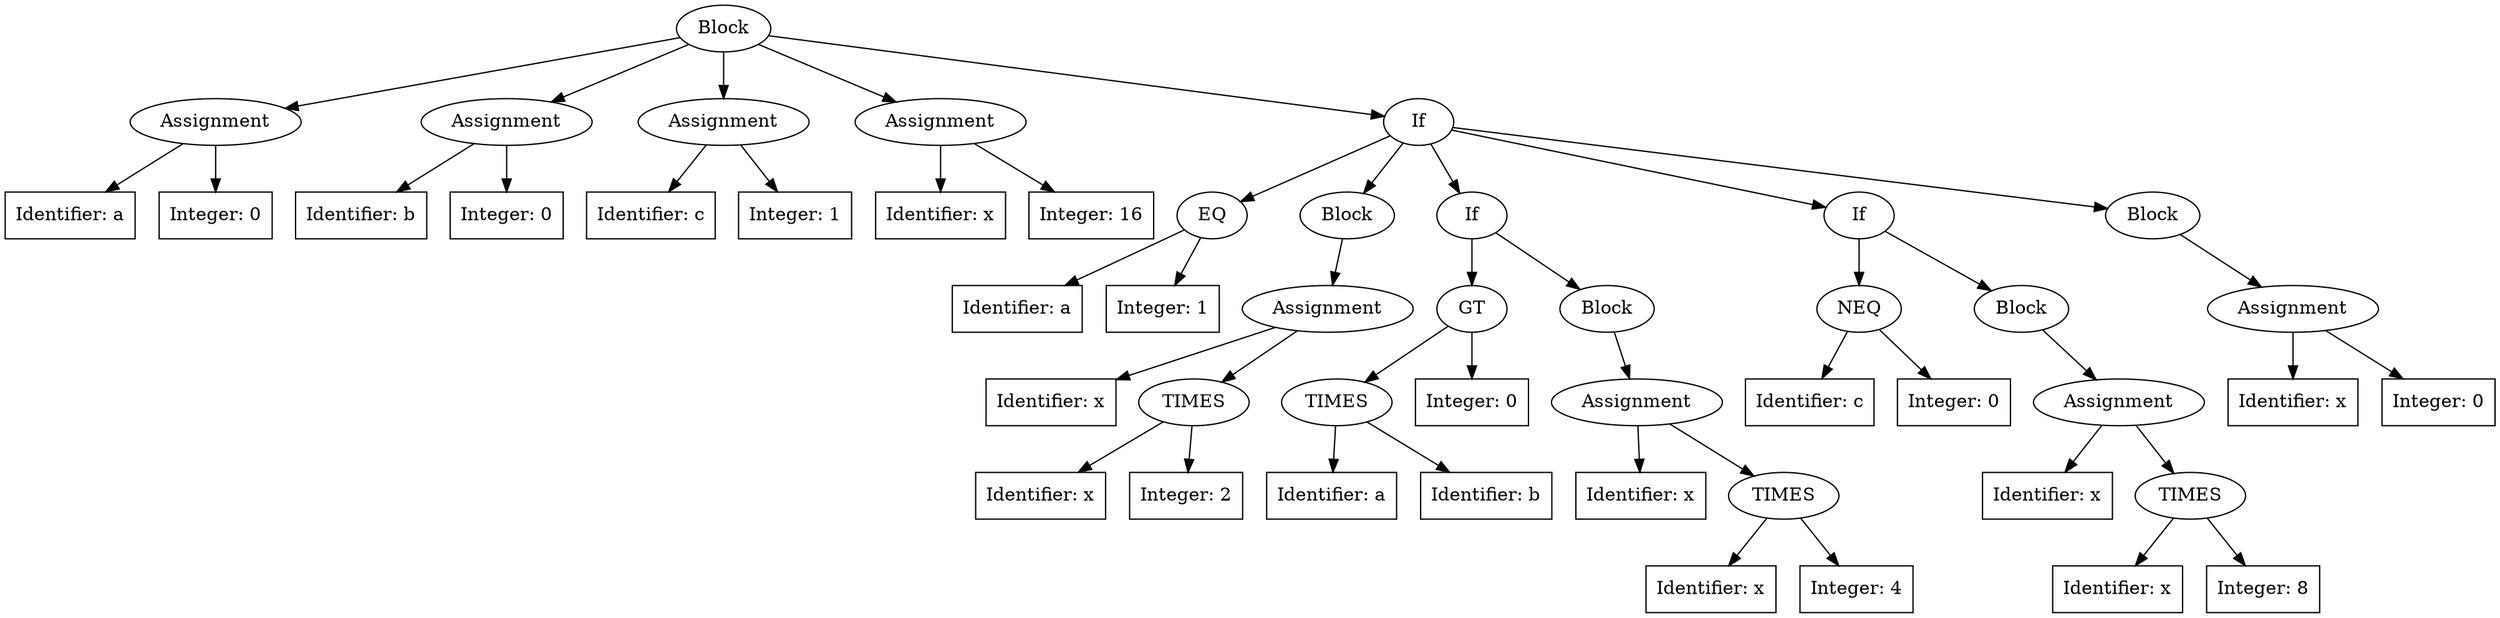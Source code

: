 digraph G {
  n0 [label="Block"];
  n0 -> n0_0;
  n0_0 [label="Assignment"];
  n0_0 -> n0_0_lhs;
  n0_0_lhs [shape=box,label="Identifier: a"];
  n0_0 -> n0_0_rhs;
  n0_0_rhs [shape=box,label="Integer: 0"];
  n0 -> n0_1;
  n0_1 [label="Assignment"];
  n0_1 -> n0_1_lhs;
  n0_1_lhs [shape=box,label="Identifier: b"];
  n0_1 -> n0_1_rhs;
  n0_1_rhs [shape=box,label="Integer: 0"];
  n0 -> n0_2;
  n0_2 [label="Assignment"];
  n0_2 -> n0_2_lhs;
  n0_2_lhs [shape=box,label="Identifier: c"];
  n0_2 -> n0_2_rhs;
  n0_2_rhs [shape=box,label="Integer: 1"];
  n0 -> n0_3;
  n0_3 [label="Assignment"];
  n0_3 -> n0_3_lhs;
  n0_3_lhs [shape=box,label="Identifier: x"];
  n0_3 -> n0_3_rhs;
  n0_3_rhs [shape=box,label="Integer: 16"];
  n0 -> n0_4;
  n0_4 [label="If"];
  n0_4 -> n0_4_cond;
  n0_4_cond [label="EQ"];
  n0_4_cond -> n0_4_cond_lhs;
  n0_4_cond_lhs [shape=box,label="Identifier: a"];
  n0_4_cond -> n0_4_cond_rhs;
  n0_4_cond_rhs [shape=box,label="Integer: 1"];
  n0_4 -> n0_4_if;
  n0_4_if [label="Block"];
  n0_4_if -> n0_4_if_0;
  n0_4_if_0 [label="Assignment"];
  n0_4_if_0 -> n0_4_if_0_lhs;
  n0_4_if_0_lhs [shape=box,label="Identifier: x"];
  n0_4_if_0 -> n0_4_if_0_rhs;
  n0_4_if_0_rhs [label="TIMES"];
  n0_4_if_0_rhs -> n0_4_if_0_rhs_lhs;
  n0_4_if_0_rhs_lhs [shape=box,label="Identifier: x"];
  n0_4_if_0_rhs -> n0_4_if_0_rhs_rhs;
  n0_4_if_0_rhs_rhs [shape=box,label="Integer: 2"];
  n0_4 -> n0_4_elif0;
  n0_4_elif0 [label="If"];
  n0_4_elif0 -> n0_4_elif0_cond;
  n0_4_elif0_cond [label="GT"];
  n0_4_elif0_cond -> n0_4_elif0_cond_lhs;
  n0_4_elif0_cond_lhs [label="TIMES"];
  n0_4_elif0_cond_lhs -> n0_4_elif0_cond_lhs_lhs;
  n0_4_elif0_cond_lhs_lhs [shape=box,label="Identifier: a"];
  n0_4_elif0_cond_lhs -> n0_4_elif0_cond_lhs_rhs;
  n0_4_elif0_cond_lhs_rhs [shape=box,label="Identifier: b"];
  n0_4_elif0_cond -> n0_4_elif0_cond_rhs;
  n0_4_elif0_cond_rhs [shape=box,label="Integer: 0"];
  n0_4_elif0 -> n0_4_elif0_if;
  n0_4_elif0_if [label="Block"];
  n0_4_elif0_if -> n0_4_elif0_if_0;
  n0_4_elif0_if_0 [label="Assignment"];
  n0_4_elif0_if_0 -> n0_4_elif0_if_0_lhs;
  n0_4_elif0_if_0_lhs [shape=box,label="Identifier: x"];
  n0_4_elif0_if_0 -> n0_4_elif0_if_0_rhs;
  n0_4_elif0_if_0_rhs [label="TIMES"];
  n0_4_elif0_if_0_rhs -> n0_4_elif0_if_0_rhs_lhs;
  n0_4_elif0_if_0_rhs_lhs [shape=box,label="Identifier: x"];
  n0_4_elif0_if_0_rhs -> n0_4_elif0_if_0_rhs_rhs;
  n0_4_elif0_if_0_rhs_rhs [shape=box,label="Integer: 4"];
  n0_4 -> n0_4_elif1;
  n0_4_elif1 [label="If"];
  n0_4_elif1 -> n0_4_elif1_cond;
  n0_4_elif1_cond [label="NEQ"];
  n0_4_elif1_cond -> n0_4_elif1_cond_lhs;
  n0_4_elif1_cond_lhs [shape=box,label="Identifier: c"];
  n0_4_elif1_cond -> n0_4_elif1_cond_rhs;
  n0_4_elif1_cond_rhs [shape=box,label="Integer: 0"];
  n0_4_elif1 -> n0_4_elif1_if;
  n0_4_elif1_if [label="Block"];
  n0_4_elif1_if -> n0_4_elif1_if_0;
  n0_4_elif1_if_0 [label="Assignment"];
  n0_4_elif1_if_0 -> n0_4_elif1_if_0_lhs;
  n0_4_elif1_if_0_lhs [shape=box,label="Identifier: x"];
  n0_4_elif1_if_0 -> n0_4_elif1_if_0_rhs;
  n0_4_elif1_if_0_rhs [label="TIMES"];
  n0_4_elif1_if_0_rhs -> n0_4_elif1_if_0_rhs_lhs;
  n0_4_elif1_if_0_rhs_lhs [shape=box,label="Identifier: x"];
  n0_4_elif1_if_0_rhs -> n0_4_elif1_if_0_rhs_rhs;
  n0_4_elif1_if_0_rhs_rhs [shape=box,label="Integer: 8"];
  n0_4 -> n0_4_else;
  n0_4_else [label="Block"];
  n0_4_else -> n0_4_else_0;
  n0_4_else_0 [label="Assignment"];
  n0_4_else_0 -> n0_4_else_0_lhs;
  n0_4_else_0_lhs [shape=box,label="Identifier: x"];
  n0_4_else_0 -> n0_4_else_0_rhs;
  n0_4_else_0_rhs [shape=box,label="Integer: 0"];
}
